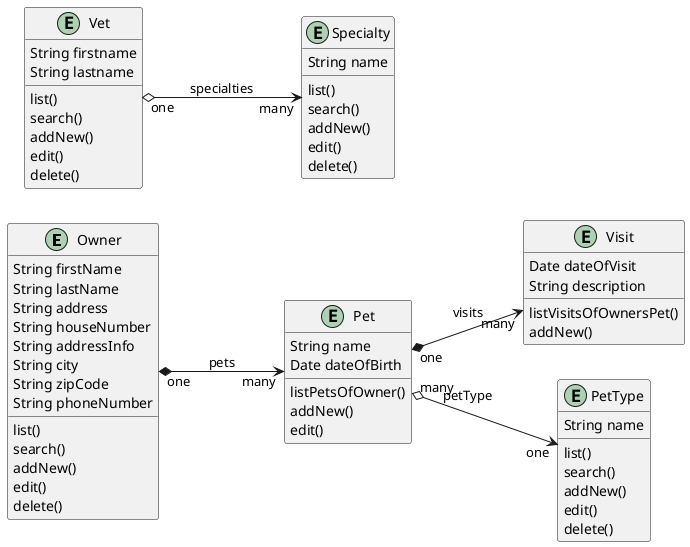 @startuml
'https://plantuml.com/class-diagram

left to right direction
'top to bottom direction

entity Owner {
 String firstName
 String lastName
 String address
 String houseNumber
 String addressInfo
 String city
 String zipCode
 String phoneNumber
 list()
 search()
 addNew()
 edit()
 delete()
}

entity Pet {
    String name
    Date dateOfBirth
    listPetsOfOwner()
    addNew()
    edit()
}

entity Visit {
    Date dateOfVisit
    String description
    listVisitsOfOwnersPet()
    addNew()
}

entity Vet {
    String firstname
    String lastname
    list()
    search()
    addNew()
    edit()
    delete()
}

entity PetType {
    String name
    list()
    search()
    addNew()
    edit()
    delete()
}

entity Specialty {
    String name
    list()
    search()
    addNew()
    edit()
    delete()
}

Owner "one"  *--> "many"  Pet: pets
Pet "one" *--> "many" Visit: visits
Pet "many"  o-->  "one" PetType: petType
Vet "one" o--> "many" Specialty: specialties
@enduml